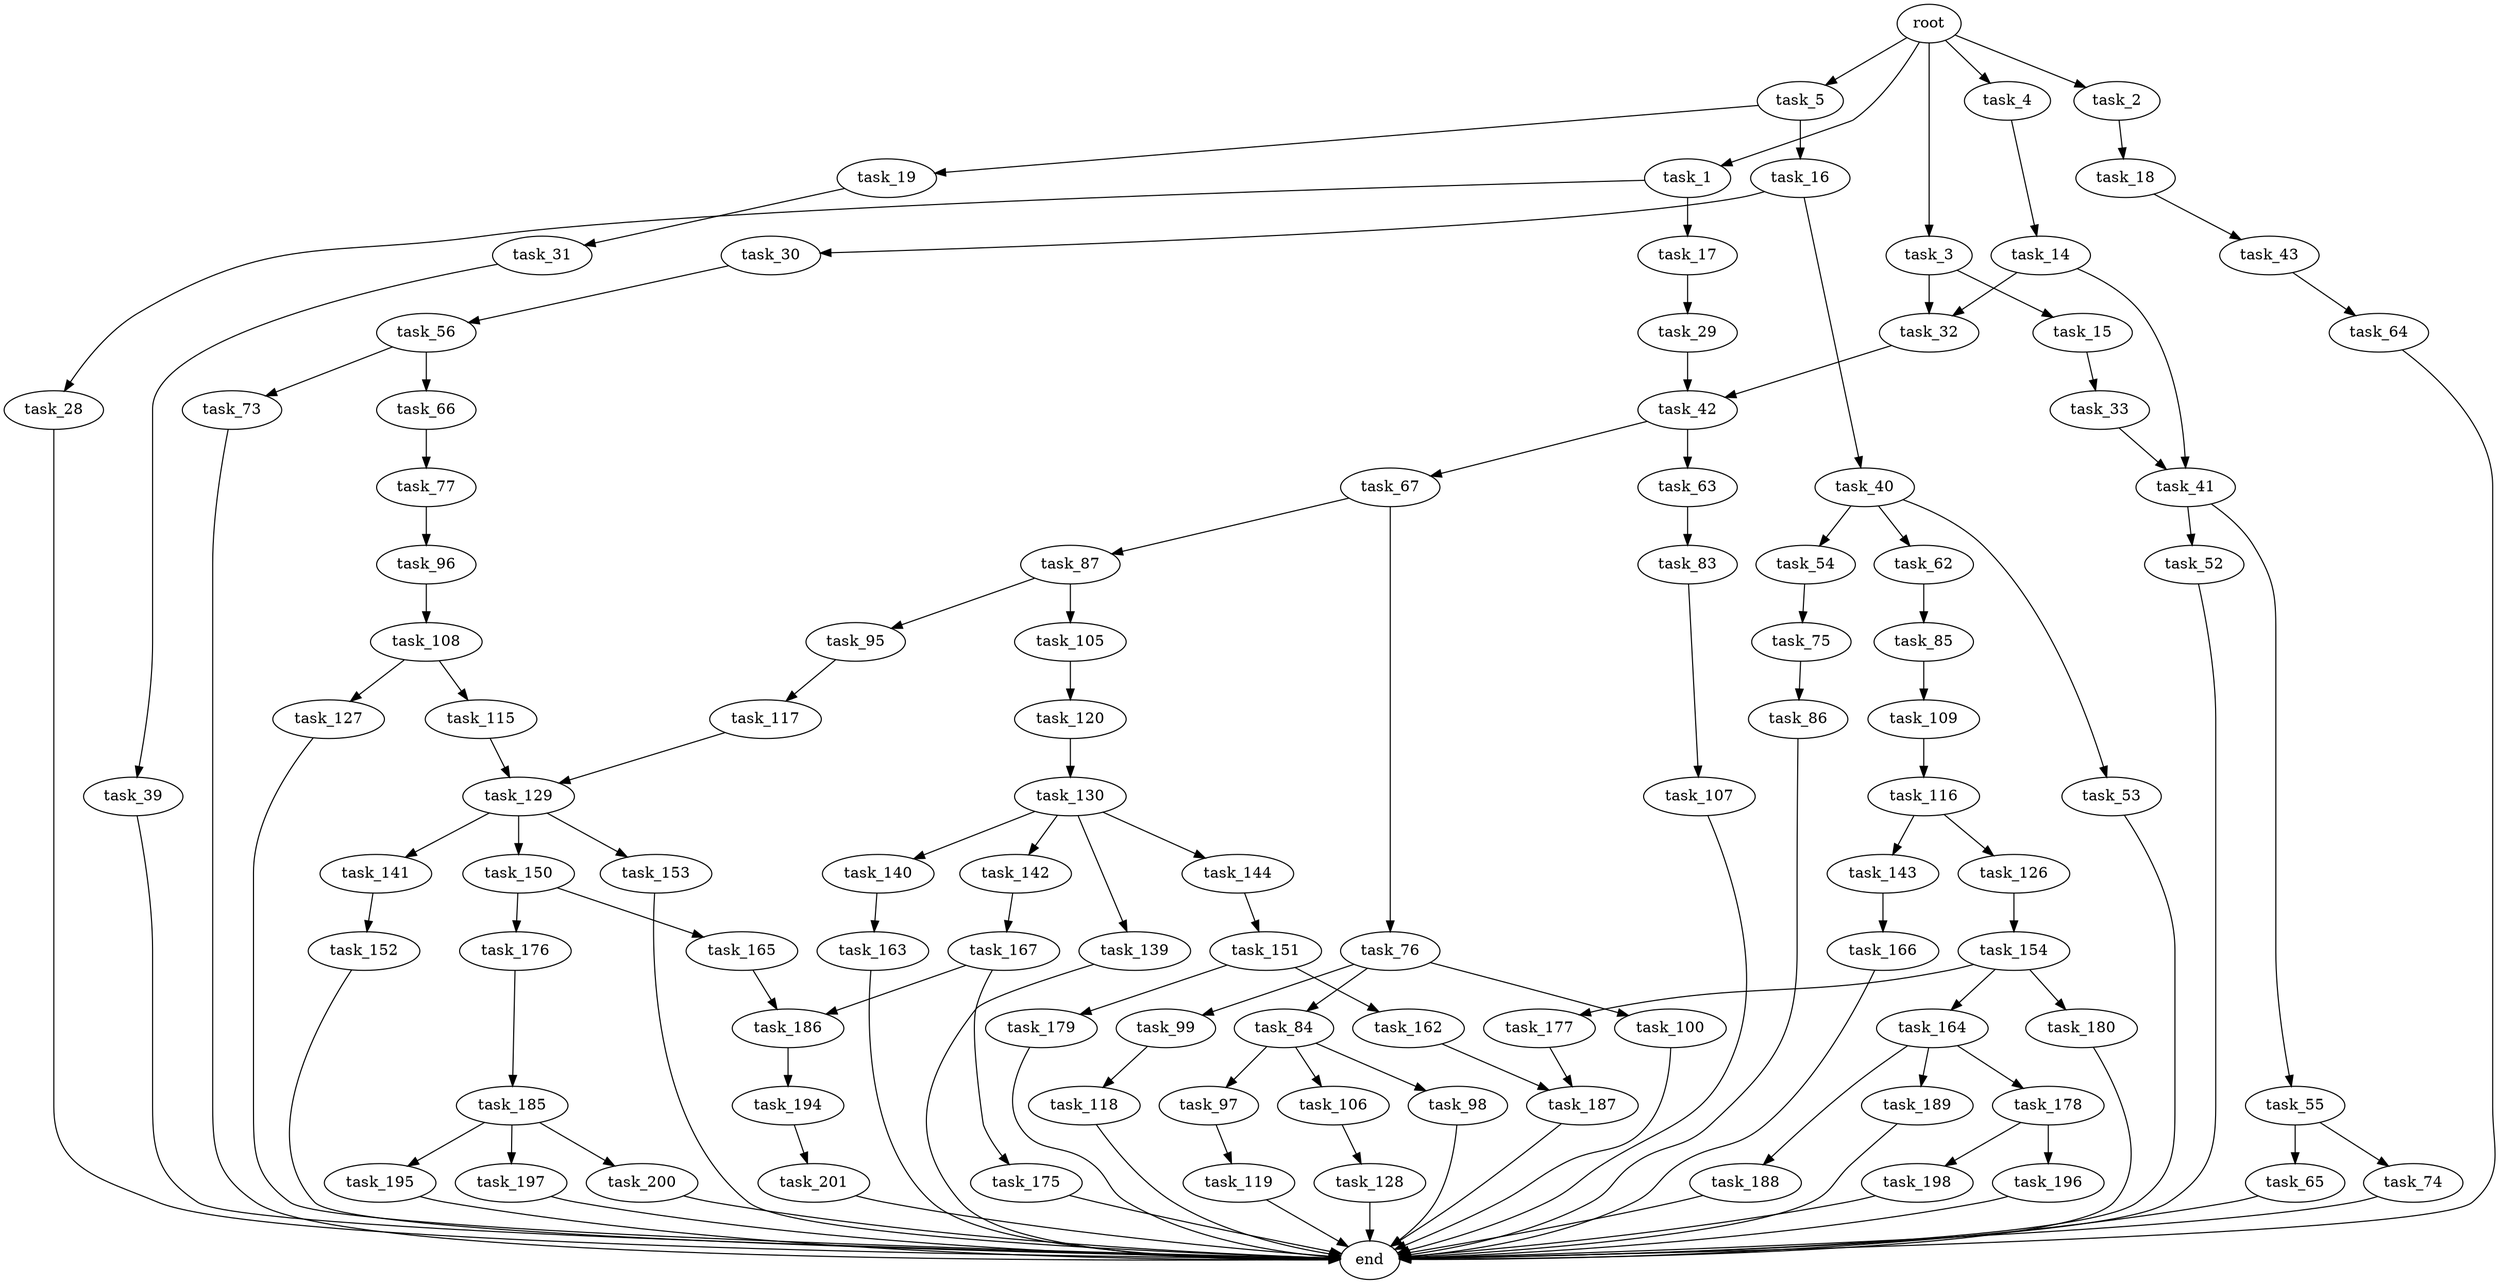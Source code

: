 digraph G {
  root [size="0.000000"];
  task_1 [size="10101042739.000000"];
  task_2 [size="782757789696.000000"];
  task_3 [size="84507190977.000000"];
  task_4 [size="180084142114.000000"];
  task_5 [size="180832737656.000000"];
  task_14 [size="119563845281.000000"];
  task_15 [size="1197628180.000000"];
  task_16 [size="549755813888.000000"];
  task_17 [size="321679201672.000000"];
  task_18 [size="2862720706.000000"];
  task_19 [size="18290785758.000000"];
  task_28 [size="202321449526.000000"];
  task_29 [size="25468487633.000000"];
  task_30 [size="3812747757.000000"];
  task_31 [size="68719476736.000000"];
  task_32 [size="782757789696.000000"];
  task_33 [size="8995355830.000000"];
  task_39 [size="2959347858.000000"];
  task_40 [size="13481762852.000000"];
  task_41 [size="672562756524.000000"];
  task_42 [size="268319779408.000000"];
  task_43 [size="1208205907.000000"];
  task_52 [size="26773150255.000000"];
  task_53 [size="8589934592.000000"];
  task_54 [size="549755813888.000000"];
  task_55 [size="5352445979.000000"];
  task_56 [size="23029926379.000000"];
  task_62 [size="18235731563.000000"];
  task_63 [size="656504639757.000000"];
  task_64 [size="12018311515.000000"];
  task_65 [size="544351556641.000000"];
  task_66 [size="5670857643.000000"];
  task_67 [size="140707445066.000000"];
  task_73 [size="396762632728.000000"];
  task_74 [size="68719476736.000000"];
  task_75 [size="1301149061558.000000"];
  task_76 [size="1119576739942.000000"];
  task_77 [size="28991029248.000000"];
  task_83 [size="23647049906.000000"];
  task_84 [size="2208452745.000000"];
  task_85 [size="272370354539.000000"];
  task_86 [size="8589934592.000000"];
  task_87 [size="1182842860663.000000"];
  task_95 [size="32963166032.000000"];
  task_96 [size="1073741824000.000000"];
  task_97 [size="342061508813.000000"];
  task_98 [size="43822212983.000000"];
  task_99 [size="1149328754.000000"];
  task_100 [size="107733070357.000000"];
  task_105 [size="549755813888.000000"];
  task_106 [size="549755813888.000000"];
  task_107 [size="32013094786.000000"];
  task_108 [size="200174013328.000000"];
  task_109 [size="549755813888.000000"];
  task_115 [size="462210769472.000000"];
  task_116 [size="19377044764.000000"];
  task_117 [size="351754397332.000000"];
  task_118 [size="1073741824000.000000"];
  task_119 [size="110062293749.000000"];
  task_120 [size="9501042009.000000"];
  task_126 [size="3264181398.000000"];
  task_127 [size="3982972512.000000"];
  task_128 [size="782757789696.000000"];
  task_129 [size="68719476736.000000"];
  task_130 [size="18707305896.000000"];
  task_139 [size="240454868803.000000"];
  task_140 [size="559499159404.000000"];
  task_141 [size="8589934592.000000"];
  task_142 [size="135972347465.000000"];
  task_143 [size="75453053867.000000"];
  task_144 [size="8589934592.000000"];
  task_150 [size="1146234556411.000000"];
  task_151 [size="805209935.000000"];
  task_152 [size="21925748160.000000"];
  task_153 [size="549755813888.000000"];
  task_154 [size="9233721492.000000"];
  task_162 [size="25622949778.000000"];
  task_163 [size="11934012373.000000"];
  task_164 [size="30488871317.000000"];
  task_165 [size="8589934592.000000"];
  task_166 [size="549755813888.000000"];
  task_167 [size="68719476736.000000"];
  task_175 [size="312424077992.000000"];
  task_176 [size="4872205211.000000"];
  task_177 [size="103817091449.000000"];
  task_178 [size="50325359923.000000"];
  task_179 [size="26027119283.000000"];
  task_180 [size="68719476736.000000"];
  task_185 [size="28991029248.000000"];
  task_186 [size="549755813888.000000"];
  task_187 [size="965419256735.000000"];
  task_188 [size="19614368074.000000"];
  task_189 [size="57206602290.000000"];
  task_194 [size="25963512787.000000"];
  task_195 [size="38322863458.000000"];
  task_196 [size="313586881900.000000"];
  task_197 [size="215951962980.000000"];
  task_198 [size="3127405493.000000"];
  task_200 [size="231928233984.000000"];
  task_201 [size="1073741824000.000000"];
  end [size="0.000000"];

  root -> task_1 [size="1.000000"];
  root -> task_2 [size="1.000000"];
  root -> task_3 [size="1.000000"];
  root -> task_4 [size="1.000000"];
  root -> task_5 [size="1.000000"];
  task_1 -> task_17 [size="301989888.000000"];
  task_1 -> task_28 [size="301989888.000000"];
  task_2 -> task_18 [size="679477248.000000"];
  task_3 -> task_15 [size="134217728.000000"];
  task_3 -> task_32 [size="134217728.000000"];
  task_4 -> task_14 [size="301989888.000000"];
  task_5 -> task_16 [size="134217728.000000"];
  task_5 -> task_19 [size="134217728.000000"];
  task_14 -> task_32 [size="536870912.000000"];
  task_14 -> task_41 [size="536870912.000000"];
  task_15 -> task_33 [size="134217728.000000"];
  task_16 -> task_30 [size="536870912.000000"];
  task_16 -> task_40 [size="536870912.000000"];
  task_17 -> task_29 [size="301989888.000000"];
  task_18 -> task_43 [size="301989888.000000"];
  task_19 -> task_31 [size="301989888.000000"];
  task_28 -> end [size="1.000000"];
  task_29 -> task_42 [size="838860800.000000"];
  task_30 -> task_56 [size="75497472.000000"];
  task_31 -> task_39 [size="134217728.000000"];
  task_32 -> task_42 [size="679477248.000000"];
  task_33 -> task_41 [size="411041792.000000"];
  task_39 -> end [size="1.000000"];
  task_40 -> task_53 [size="301989888.000000"];
  task_40 -> task_54 [size="301989888.000000"];
  task_40 -> task_62 [size="301989888.000000"];
  task_41 -> task_52 [size="411041792.000000"];
  task_41 -> task_55 [size="411041792.000000"];
  task_42 -> task_63 [size="679477248.000000"];
  task_42 -> task_67 [size="679477248.000000"];
  task_43 -> task_64 [size="134217728.000000"];
  task_52 -> end [size="1.000000"];
  task_53 -> end [size="1.000000"];
  task_54 -> task_75 [size="536870912.000000"];
  task_55 -> task_65 [size="134217728.000000"];
  task_55 -> task_74 [size="134217728.000000"];
  task_56 -> task_66 [size="838860800.000000"];
  task_56 -> task_73 [size="838860800.000000"];
  task_62 -> task_85 [size="679477248.000000"];
  task_63 -> task_83 [size="411041792.000000"];
  task_64 -> end [size="1.000000"];
  task_65 -> end [size="1.000000"];
  task_66 -> task_77 [size="134217728.000000"];
  task_67 -> task_76 [size="209715200.000000"];
  task_67 -> task_87 [size="209715200.000000"];
  task_73 -> end [size="1.000000"];
  task_74 -> end [size="1.000000"];
  task_75 -> task_86 [size="838860800.000000"];
  task_76 -> task_84 [size="679477248.000000"];
  task_76 -> task_99 [size="679477248.000000"];
  task_76 -> task_100 [size="679477248.000000"];
  task_77 -> task_96 [size="75497472.000000"];
  task_83 -> task_107 [size="411041792.000000"];
  task_84 -> task_97 [size="75497472.000000"];
  task_84 -> task_98 [size="75497472.000000"];
  task_84 -> task_106 [size="75497472.000000"];
  task_85 -> task_109 [size="411041792.000000"];
  task_86 -> end [size="1.000000"];
  task_87 -> task_95 [size="838860800.000000"];
  task_87 -> task_105 [size="838860800.000000"];
  task_95 -> task_117 [size="679477248.000000"];
  task_96 -> task_108 [size="838860800.000000"];
  task_97 -> task_119 [size="301989888.000000"];
  task_98 -> end [size="1.000000"];
  task_99 -> task_118 [size="134217728.000000"];
  task_100 -> end [size="1.000000"];
  task_105 -> task_120 [size="536870912.000000"];
  task_106 -> task_128 [size="536870912.000000"];
  task_107 -> end [size="1.000000"];
  task_108 -> task_115 [size="209715200.000000"];
  task_108 -> task_127 [size="209715200.000000"];
  task_109 -> task_116 [size="536870912.000000"];
  task_115 -> task_129 [size="411041792.000000"];
  task_116 -> task_126 [size="411041792.000000"];
  task_116 -> task_143 [size="411041792.000000"];
  task_117 -> task_129 [size="536870912.000000"];
  task_118 -> end [size="1.000000"];
  task_119 -> end [size="1.000000"];
  task_120 -> task_130 [size="838860800.000000"];
  task_126 -> task_154 [size="75497472.000000"];
  task_127 -> end [size="1.000000"];
  task_128 -> end [size="1.000000"];
  task_129 -> task_141 [size="134217728.000000"];
  task_129 -> task_150 [size="134217728.000000"];
  task_129 -> task_153 [size="134217728.000000"];
  task_130 -> task_139 [size="301989888.000000"];
  task_130 -> task_140 [size="301989888.000000"];
  task_130 -> task_142 [size="301989888.000000"];
  task_130 -> task_144 [size="301989888.000000"];
  task_139 -> end [size="1.000000"];
  task_140 -> task_163 [size="411041792.000000"];
  task_141 -> task_152 [size="33554432.000000"];
  task_142 -> task_167 [size="411041792.000000"];
  task_143 -> task_166 [size="75497472.000000"];
  task_144 -> task_151 [size="33554432.000000"];
  task_150 -> task_165 [size="838860800.000000"];
  task_150 -> task_176 [size="838860800.000000"];
  task_151 -> task_162 [size="75497472.000000"];
  task_151 -> task_179 [size="75497472.000000"];
  task_152 -> end [size="1.000000"];
  task_153 -> end [size="1.000000"];
  task_154 -> task_164 [size="411041792.000000"];
  task_154 -> task_177 [size="411041792.000000"];
  task_154 -> task_180 [size="411041792.000000"];
  task_162 -> task_187 [size="75497472.000000"];
  task_163 -> end [size="1.000000"];
  task_164 -> task_178 [size="679477248.000000"];
  task_164 -> task_188 [size="679477248.000000"];
  task_164 -> task_189 [size="679477248.000000"];
  task_165 -> task_186 [size="33554432.000000"];
  task_166 -> end [size="1.000000"];
  task_167 -> task_175 [size="134217728.000000"];
  task_167 -> task_186 [size="134217728.000000"];
  task_175 -> end [size="1.000000"];
  task_176 -> task_185 [size="134217728.000000"];
  task_177 -> task_187 [size="75497472.000000"];
  task_178 -> task_196 [size="134217728.000000"];
  task_178 -> task_198 [size="134217728.000000"];
  task_179 -> end [size="1.000000"];
  task_180 -> end [size="1.000000"];
  task_185 -> task_195 [size="75497472.000000"];
  task_185 -> task_197 [size="75497472.000000"];
  task_185 -> task_200 [size="75497472.000000"];
  task_186 -> task_194 [size="536870912.000000"];
  task_187 -> end [size="1.000000"];
  task_188 -> end [size="1.000000"];
  task_189 -> end [size="1.000000"];
  task_194 -> task_201 [size="411041792.000000"];
  task_195 -> end [size="1.000000"];
  task_196 -> end [size="1.000000"];
  task_197 -> end [size="1.000000"];
  task_198 -> end [size="1.000000"];
  task_200 -> end [size="1.000000"];
  task_201 -> end [size="1.000000"];
}
